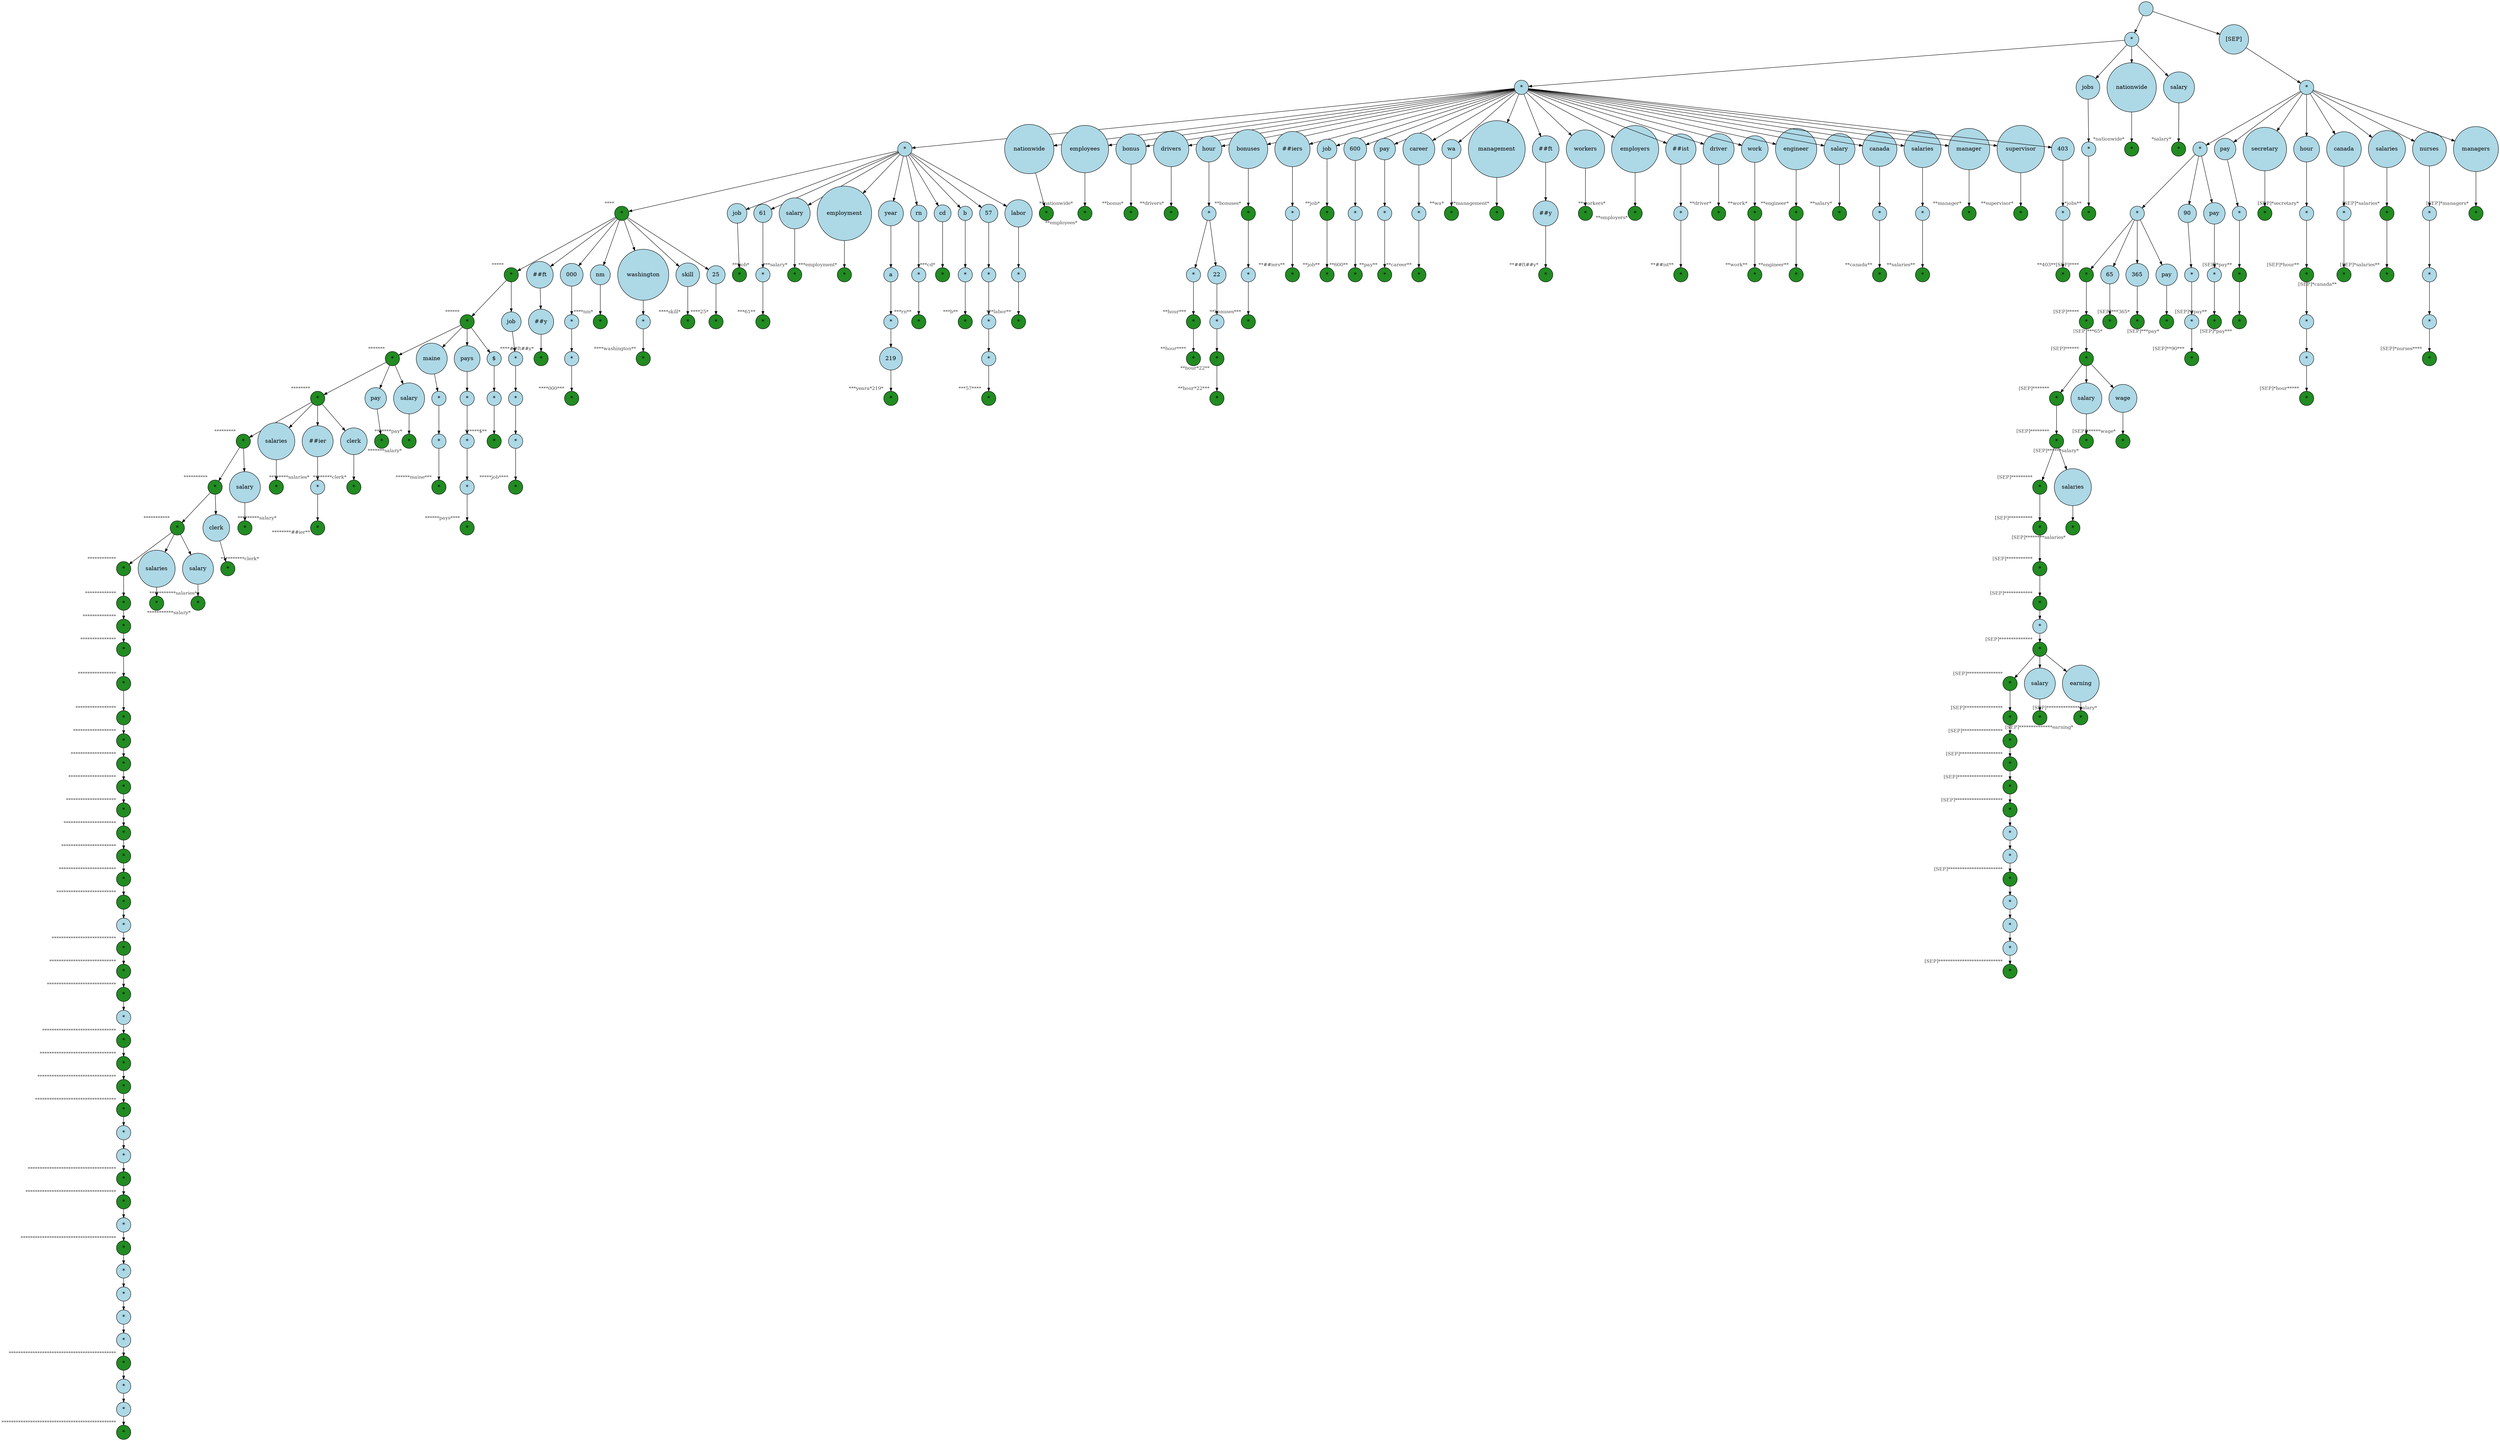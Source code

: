 digraph {
graph [
  nodesep=0.25,
  ranksep=0.3,
  splines=line
];
node [
  style=filled,
  fillcolor=lightblue,
  shape=circle
];
edge [
  arrowsize=0.8,
  color=black
];

94165189569744 [
  label=""
];
94165189609096 [
  label="*"
];
140289714291408 [
  label="*"
];
140289714299376 [
  label="*"
];
140289714306144 [
  label="*"
  xlabel=<<FONT COLOR="grey25" POINT-SIZE="12">****</FONT>>
  fillcolor="forestgreen"
  color="black"
];
140289714305424 [
  label="*"
  xlabel=<<FONT COLOR="grey25" POINT-SIZE="12">*****</FONT>>
  fillcolor="forestgreen"
  color="black"
];
140289714304368 [
  label="*"
  xlabel=<<FONT COLOR="grey25" POINT-SIZE="12">******</FONT>>
  fillcolor="forestgreen"
  color="black"
];
140289714303984 [
  label="*"
  xlabel=<<FONT COLOR="grey25" POINT-SIZE="12">*******</FONT>>
  fillcolor="forestgreen"
  color="black"
];
140291429472560 [
  label="*"
  xlabel=<<FONT COLOR="grey25" POINT-SIZE="12">********</FONT>>
  fillcolor="forestgreen"
  color="black"
];
140291429471216 [
  label="*"
  xlabel=<<FONT COLOR="grey25" POINT-SIZE="12">*********</FONT>>
  fillcolor="forestgreen"
  color="black"
];
140291429470704 [
  label="*"
  xlabel=<<FONT COLOR="grey25" POINT-SIZE="12">**********</FONT>>
  fillcolor="forestgreen"
  color="black"
];
140291429472240 [
  label="*"
  xlabel=<<FONT COLOR="grey25" POINT-SIZE="12">***********</FONT>>
  fillcolor="forestgreen"
  color="black"
];
140291429471728 [
  label="*"
  xlabel=<<FONT COLOR="grey25" POINT-SIZE="12">************</FONT>>
  fillcolor="forestgreen"
  color="black"
];
140291429467632 [
  label="*"
  xlabel=<<FONT COLOR="grey25" POINT-SIZE="12">*************</FONT>>
  fillcolor="forestgreen"
  color="black"
];
140291429468784 [
  label="*"
  xlabel=<<FONT COLOR="grey25" POINT-SIZE="12">**************</FONT>>
  fillcolor="forestgreen"
  color="black"
];
140291429470640 [
  label="*"
  xlabel=<<FONT COLOR="grey25" POINT-SIZE="12">***************</FONT>>
  fillcolor="forestgreen"
  color="black"
];
140291429475184 [
  label="*"
  xlabel=<<FONT COLOR="grey25" POINT-SIZE="12">****************</FONT>>
  fillcolor="forestgreen"
  color="black"
];
140291429481520 [
  label="*"
  xlabel=<<FONT COLOR="grey25" POINT-SIZE="12">*****************</FONT>>
  fillcolor="forestgreen"
  color="black"
];
140291429477104 [
  label="*"
  xlabel=<<FONT COLOR="grey25" POINT-SIZE="12">******************</FONT>>
  fillcolor="forestgreen"
  color="black"
];
140291429472048 [
  label="*"
  xlabel=<<FONT COLOR="grey25" POINT-SIZE="12">*******************</FONT>>
  fillcolor="forestgreen"
  color="black"
];
140291429476528 [
  label="*"
  xlabel=<<FONT COLOR="grey25" POINT-SIZE="12">********************</FONT>>
  fillcolor="forestgreen"
  color="black"
];
140291429475504 [
  label="*"
  xlabel=<<FONT COLOR="grey25" POINT-SIZE="12">*********************</FONT>>
  fillcolor="forestgreen"
  color="black"
];
140291429466608 [
  label="*"
  xlabel=<<FONT COLOR="grey25" POINT-SIZE="12">**********************</FONT>>
  fillcolor="forestgreen"
  color="black"
];
140291429469936 [
  label="*"
  xlabel=<<FONT COLOR="grey25" POINT-SIZE="12">***********************</FONT>>
  fillcolor="forestgreen"
  color="black"
];
140289730787600 [
  label="*"
  xlabel=<<FONT COLOR="grey25" POINT-SIZE="12">************************</FONT>>
  fillcolor="forestgreen"
  color="black"
];
140289730780240 [
  label="*"
  xlabel=<<FONT COLOR="grey25" POINT-SIZE="12">*************************</FONT>>
  fillcolor="forestgreen"
  color="black"
];
140289730779520 [
  label="*"
];
140289730774880 [
  label="*"
  xlabel=<<FONT COLOR="grey25" POINT-SIZE="12">***************************</FONT>>
  fillcolor="forestgreen"
  color="black"
];
140289730776800 [
  label="*"
  xlabel=<<FONT COLOR="grey25" POINT-SIZE="12">****************************</FONT>>
  fillcolor="forestgreen"
  color="black"
];
140289730781040 [
  label="*"
  xlabel=<<FONT COLOR="grey25" POINT-SIZE="12">*****************************</FONT>>
  fillcolor="forestgreen"
  color="black"
];
140289730775520 [
  label="*"
];
140289730786400 [
  label="*"
  xlabel=<<FONT COLOR="grey25" POINT-SIZE="12">*******************************</FONT>>
  fillcolor="forestgreen"
  color="black"
];
140289730774400 [
  label="*"
  xlabel=<<FONT COLOR="grey25" POINT-SIZE="12">********************************</FONT>>
  fillcolor="forestgreen"
  color="black"
];
140289730775040 [
  label="*"
  xlabel=<<FONT COLOR="grey25" POINT-SIZE="12">*********************************</FONT>>
  fillcolor="forestgreen"
  color="black"
];
140289730782000 [
  label="*"
  xlabel=<<FONT COLOR="grey25" POINT-SIZE="12">**********************************</FONT>>
  fillcolor="forestgreen"
  color="black"
];
140289730779200 [
  label="*"
];
140289730783120 [
  label="*"
];
140289730785360 [
  label="*"
  xlabel=<<FONT COLOR="grey25" POINT-SIZE="12">*************************************</FONT>>
  fillcolor="forestgreen"
  color="black"
];
140289730784240 [
  label="*"
  xlabel=<<FONT COLOR="grey25" POINT-SIZE="12">**************************************</FONT>>
  fillcolor="forestgreen"
  color="black"
];
140289730777120 [
  label="*"
];
140289711103728 [
  label="*"
  xlabel=<<FONT COLOR="grey25" POINT-SIZE="12">****************************************</FONT>>
  fillcolor="forestgreen"
  color="black"
];
140289711100944 [
  label="*"
];
140289711108528 [
  label="*"
];
140289711108720 [
  label="*"
];
140289711101616 [
  label="*"
];
140289711107760 [
  label="*"
  xlabel=<<FONT COLOR="grey25" POINT-SIZE="12">*********************************************</FONT>>
  fillcolor="forestgreen"
  color="black"
];
140289711106992 [
  label="*"
];
140289711099984 [
  label="*"
];
140289711102096 [
  label="*"
  xlabel=<<FONT COLOR="grey25" POINT-SIZE="12">************************************************</FONT>>
  fillcolor="forestgreen"
  color="black"
];
140291429472944 [
  label="salaries"
];
140291429478448 [
  label="*"
  xlabel=<<FONT COLOR="grey25" POINT-SIZE="12">***********salaries*</FONT>>
  fillcolor="forestgreen"
  color="black"
];
140291429468848 [
  label="salary"
];
140291429472880 [
  label="*"
  xlabel=<<FONT COLOR="grey25" POINT-SIZE="12">***********salary*</FONT>>
  fillcolor="forestgreen"
  color="black"
];
140291429475952 [
  label="clerk"
];
140291429472112 [
  label="*"
  xlabel=<<FONT COLOR="grey25" POINT-SIZE="12">**********clerk*</FONT>>
  fillcolor="forestgreen"
  color="black"
];
140291429468912 [
  label="salary"
];
140291429482224 [
  label="*"
  xlabel=<<FONT COLOR="grey25" POINT-SIZE="12">*********salary*</FONT>>
  fillcolor="forestgreen"
  color="black"
];
140291429481456 [
  label="salaries"
];
140291429471856 [
  label="*"
  xlabel=<<FONT COLOR="grey25" POINT-SIZE="12">********salaries*</FONT>>
  fillcolor="forestgreen"
  color="black"
];
140291429472304 [
  label="##ier"
];
140291429473200 [
  label="*"
];
140291429468976 [
  label="*"
  xlabel=<<FONT COLOR="grey25" POINT-SIZE="12">********##ier**</FONT>>
  fillcolor="forestgreen"
  color="black"
];
140291429470064 [
  label="clerk"
];
140291429470256 [
  label="*"
  xlabel=<<FONT COLOR="grey25" POINT-SIZE="12">********clerk*</FONT>>
  fillcolor="forestgreen"
  color="black"
];
140291429478896 [
  label="pay"
];
140291429474224 [
  label="*"
  xlabel=<<FONT COLOR="grey25" POINT-SIZE="12">*******pay*</FONT>>
  fillcolor="forestgreen"
  color="black"
];
140291429467568 [
  label="salary"
];
140291429466224 [
  label="*"
  xlabel=<<FONT COLOR="grey25" POINT-SIZE="12">*******salary*</FONT>>
  fillcolor="forestgreen"
  color="black"
];
140291429477872 [
  label="maine"
];
140291429474096 [
  label="*"
];
140291429470448 [
  label="*"
];
140291429476400 [
  label="*"
  xlabel=<<FONT COLOR="grey25" POINT-SIZE="12">******maine***</FONT>>
  fillcolor="forestgreen"
  color="black"
];
140291429472496 [
  label="pays"
];
140291429478256 [
  label="*"
];
140291429482160 [
  label="*"
];
140291429473264 [
  label="*"
];
140291429476592 [
  label="*"
  xlabel=<<FONT COLOR="grey25" POINT-SIZE="12">******pays****</FONT>>
  fillcolor="forestgreen"
  color="black"
];
140291434541632 [
  label="$"
];
140291429474672 [
  label="*"
];
140291429480816 [
  label="*"
  xlabel=<<FONT COLOR="grey25" POINT-SIZE="12">******$**</FONT>>
  fillcolor="forestgreen"
  color="black"
];
140291429471920 [
  label="job"
];
140291429475376 [
  label="*"
];
140291429467440 [
  label="*"
];
140291429481008 [
  label="*"
];
140291429472368 [
  label="*"
  xlabel=<<FONT COLOR="grey25" POINT-SIZE="12">*****job****</FONT>>
  fillcolor="forestgreen"
  color="black"
];
140291429477296 [
  label="##ft"
];
140291429467888 [
  label="##y"
];
140291429476144 [
  label="*"
  xlabel=<<FONT COLOR="grey25" POINT-SIZE="12">****##ft##y*</FONT>>
  fillcolor="forestgreen"
  color="black"
];
140291434529056 [
  label="000"
];
140291429471600 [
  label="*"
];
140291429466160 [
  label="*"
];
140291429474352 [
  label="*"
  xlabel=<<FONT COLOR="grey25" POINT-SIZE="12">****000***</FONT>>
  fillcolor="forestgreen"
  color="black"
];
140291434533904 [
  label="nm"
];
140291434540768 [
  label="*"
  xlabel=<<FONT COLOR="grey25" POINT-SIZE="12">****nm*</FONT>>
  fillcolor="forestgreen"
  color="black"
];
140291429478704 [
  label="washington"
];
140291429469808 [
  label="*"
];
140291429470960 [
  label="*"
  xlabel=<<FONT COLOR="grey25" POINT-SIZE="12">****washington**</FONT>>
  fillcolor="forestgreen"
  color="black"
];
140291429482352 [
  label="skill"
];
140291434686448 [
  label="*"
  xlabel=<<FONT COLOR="grey25" POINT-SIZE="12">****skill*</FONT>>
  fillcolor="forestgreen"
  color="black"
];
140291434537552 [
  label="25"
];
140291434535728 [
  label="*"
  xlabel=<<FONT COLOR="grey25" POINT-SIZE="12">****25*</FONT>>
  fillcolor="forestgreen"
  color="black"
];
140289714291312 [
  label="job"
];
140291434535008 [
  label="*"
  xlabel=<<FONT COLOR="grey25" POINT-SIZE="12">***job*</FONT>>
  fillcolor="forestgreen"
  color="black"
];
140291434541056 [
  label="61"
];
140291434536400 [
  label="*"
];
140291434531552 [
  label="*"
  xlabel=<<FONT COLOR="grey25" POINT-SIZE="12">***61**</FONT>>
  fillcolor="forestgreen"
  color="black"
];
140291434678192 [
  label="salary"
];
140291434687920 [
  label="*"
  xlabel=<<FONT COLOR="grey25" POINT-SIZE="12">***salary*</FONT>>
  fillcolor="forestgreen"
  color="black"
];
140291434682608 [
  label="employment"
];
140291434680816 [
  label="*"
  xlabel=<<FONT COLOR="grey25" POINT-SIZE="12">***employment*</FONT>>
  fillcolor="forestgreen"
  color="black"
];
140290928857360 [
  label="year"
];
140291434688496 [
  label="a"
];
140291434678896 [
  label="*"
];
140291434690928 [
  label="219"
];
140291434686896 [
  label="*"
  xlabel=<<FONT COLOR="grey25" POINT-SIZE="12">***yeara*219*</FONT>>
  fillcolor="forestgreen"
  color="black"
];
140290928856976 [
  label="rn"
];
140290928866960 [
  label="*"
];
140290928863024 [
  label="*"
  xlabel=<<FONT COLOR="grey25" POINT-SIZE="12">***rn**</FONT>>
  fillcolor="forestgreen"
  color="black"
];
140290928869264 [
  label="cd"
];
140290928866240 [
  label="*"
  xlabel=<<FONT COLOR="grey25" POINT-SIZE="12">***cd*</FONT>>
  fillcolor="forestgreen"
  color="black"
];
140290928863888 [
  label="b"
];
140290928854288 [
  label="*"
];
140290928853664 [
  label="*"
  xlabel=<<FONT COLOR="grey25" POINT-SIZE="12">***b**</FONT>>
  fillcolor="forestgreen"
  color="black"
];
140290928854528 [
  label="57"
];
140290928858128 [
  label="*"
];
140290928868928 [
  label="*"
];
140291434678640 [
  label="*"
];
140291434676528 [
  label="*"
  xlabel=<<FONT COLOR="grey25" POINT-SIZE="12">***57****</FONT>>
  fillcolor="forestgreen"
  color="black"
];
140291434689200 [
  label="labor"
];
140291434677168 [
  label="*"
];
140291434682096 [
  label="*"
  xlabel=<<FONT COLOR="grey25" POINT-SIZE="12">***labor**</FONT>>
  fillcolor="forestgreen"
  color="black"
];
140291434678576 [
  label="nationwide"
];
140291434683184 [
  label="*"
  xlabel=<<FONT COLOR="grey25" POINT-SIZE="12">**nationwide*</FONT>>
  fillcolor="forestgreen"
  color="black"
];
140291434677232 [
  label="employees"
];
140291434688240 [
  label="*"
  xlabel=<<FONT COLOR="grey25" POINT-SIZE="12">**employees*</FONT>>
  fillcolor="forestgreen"
  color="black"
];
140290928862640 [
  label="bonus"
];
140291434676720 [
  label="*"
  xlabel=<<FONT COLOR="grey25" POINT-SIZE="12">**bonus*</FONT>>
  fillcolor="forestgreen"
  color="black"
];
140291434681456 [
  label="drivers"
];
140291434678000 [
  label="*"
  xlabel=<<FONT COLOR="grey25" POINT-SIZE="12">**drivers*</FONT>>
  fillcolor="forestgreen"
  color="black"
];
140290928864896 [
  label="hour"
];
140290928861344 [
  label="*"
];
140291434686640 [
  label="*"
];
140291434681776 [
  label="*"
  xlabel=<<FONT COLOR="grey25" POINT-SIZE="12">**hour***</FONT>>
  fillcolor="forestgreen"
  color="black"
];
140291434684848 [
  label="*"
  xlabel=<<FONT COLOR="grey25" POINT-SIZE="12">**hour****</FONT>>
  fillcolor="forestgreen"
  color="black"
];
140291434685424 [
  label="22"
];
140291434687536 [
  label="*"
];
140291434687664 [
  label="*"
  xlabel=<<FONT COLOR="grey25" POINT-SIZE="12">**hour*22**</FONT>>
  fillcolor="forestgreen"
  color="black"
];
140291434686128 [
  label="*"
  xlabel=<<FONT COLOR="grey25" POINT-SIZE="12">**hour*22***</FONT>>
  fillcolor="forestgreen"
  color="black"
];
140291434678960 [
  label="bonuses"
];
140291434680752 [
  label="*"
  xlabel=<<FONT COLOR="grey25" POINT-SIZE="12">**bonuses*</FONT>>
  fillcolor="forestgreen"
  color="black"
];
140291434691568 [
  label="*"
];
140291434691632 [
  label="*"
  xlabel=<<FONT COLOR="grey25" POINT-SIZE="12">**bonuses***</FONT>>
  fillcolor="forestgreen"
  color="black"
];
140291434692400 [
  label="##iers"
];
140291434683440 [
  label="*"
];
140291434682992 [
  label="*"
  xlabel=<<FONT COLOR="grey25" POINT-SIZE="12">**##iers**</FONT>>
  fillcolor="forestgreen"
  color="black"
];
140290928859712 [
  label="job"
];
140290928868256 [
  label="*"
  xlabel=<<FONT COLOR="grey25" POINT-SIZE="12">**job*</FONT>>
  fillcolor="forestgreen"
  color="black"
];
140290928859616 [
  label="*"
  xlabel=<<FONT COLOR="grey25" POINT-SIZE="12">**job**</FONT>>
  fillcolor="forestgreen"
  color="black"
];
140290928868160 [
  label="600"
];
140290928855440 [
  label="*"
];
140290928854480 [
  label="*"
  xlabel=<<FONT COLOR="grey25" POINT-SIZE="12">**600**</FONT>>
  fillcolor="forestgreen"
  color="black"
];
140290928854240 [
  label="pay"
];
140290928861776 [
  label="*"
];
140290928858176 [
  label="*"
  xlabel=<<FONT COLOR="grey25" POINT-SIZE="12">**pay**</FONT>>
  fillcolor="forestgreen"
  color="black"
];
140291434690608 [
  label="career"
];
140291434688560 [
  label="*"
];
140291434678832 [
  label="*"
  xlabel=<<FONT COLOR="grey25" POINT-SIZE="12">**career**</FONT>>
  fillcolor="forestgreen"
  color="black"
];
140290928862256 [
  label="wa"
];
140290928865040 [
  label="*"
  xlabel=<<FONT COLOR="grey25" POINT-SIZE="12">**wa*</FONT>>
  fillcolor="forestgreen"
  color="black"
];
140291434685680 [
  label="management"
];
140291434684272 [
  label="*"
  xlabel=<<FONT COLOR="grey25" POINT-SIZE="12">**management*</FONT>>
  fillcolor="forestgreen"
  color="black"
];
140290928855056 [
  label="##ft"
];
140291434688432 [
  label="##y"
];
140291434683248 [
  label="*"
  xlabel=<<FONT COLOR="grey25" POINT-SIZE="12">**##ft##y*</FONT>>
  fillcolor="forestgreen"
  color="black"
];
140291434689392 [
  label="workers"
];
140291434686064 [
  label="*"
  xlabel=<<FONT COLOR="grey25" POINT-SIZE="12">**workers*</FONT>>
  fillcolor="forestgreen"
  color="black"
];
140291434677040 [
  label="employers"
];
140291434679984 [
  label="*"
  xlabel=<<FONT COLOR="grey25" POINT-SIZE="12">**employers*</FONT>>
  fillcolor="forestgreen"
  color="black"
];
140290928856832 [
  label="##ist"
];
140291434685296 [
  label="*"
];
140291434686576 [
  label="*"
  xlabel=<<FONT COLOR="grey25" POINT-SIZE="12">**##ist**</FONT>>
  fillcolor="forestgreen"
  color="black"
];
140291434687792 [
  label="driver"
];
140291434691952 [
  label="*"
  xlabel=<<FONT COLOR="grey25" POINT-SIZE="12">**driver*</FONT>>
  fillcolor="forestgreen"
  color="black"
];
140290928861488 [
  label="work"
];
140290928859664 [
  label="*"
  xlabel=<<FONT COLOR="grey25" POINT-SIZE="12">**work*</FONT>>
  fillcolor="forestgreen"
  color="black"
];
140291434692272 [
  label="*"
  xlabel=<<FONT COLOR="grey25" POINT-SIZE="12">**work**</FONT>>
  fillcolor="forestgreen"
  color="black"
];
140291434681008 [
  label="engineer"
];
140291434691504 [
  label="*"
  xlabel=<<FONT COLOR="grey25" POINT-SIZE="12">**engineer*</FONT>>
  fillcolor="forestgreen"
  color="black"
];
140291434680496 [
  label="*"
  xlabel=<<FONT COLOR="grey25" POINT-SIZE="12">**engineer**</FONT>>
  fillcolor="forestgreen"
  color="black"
];
140291434687152 [
  label="salary"
];
140291434679408 [
  label="*"
  xlabel=<<FONT COLOR="grey25" POINT-SIZE="12">**salary*</FONT>>
  fillcolor="forestgreen"
  color="black"
];
140291434691120 [
  label="canada"
];
140291434688048 [
  label="*"
];
140291434348016 [
  label="*"
  xlabel=<<FONT COLOR="grey25" POINT-SIZE="12">**canada**</FONT>>
  fillcolor="forestgreen"
  color="black"
];
140291434336048 [
  label="salaries"
];
140291434334192 [
  label="*"
];
140291434332784 [
  label="*"
  xlabel=<<FONT COLOR="grey25" POINT-SIZE="12">**salaries**</FONT>>
  fillcolor="forestgreen"
  color="black"
];
140291434332720 [
  label="manager"
];
140291434343536 [
  label="*"
  xlabel=<<FONT COLOR="grey25" POINT-SIZE="12">**manager*</FONT>>
  fillcolor="forestgreen"
  color="black"
];
140291434339568 [
  label="supervisor"
];
140291434346160 [
  label="*"
  xlabel=<<FONT COLOR="grey25" POINT-SIZE="12">**supervisor*</FONT>>
  fillcolor="forestgreen"
  color="black"
];
140291436032288 [
  label="403"
];
140291436027728 [
  label="*"
];
140291436035312 [
  label="*"
  xlabel=<<FONT COLOR="grey25" POINT-SIZE="12">**403**</FONT>>
  fillcolor="forestgreen"
  color="black"
];
140289714304560 [
  label="jobs"
];
140291436024752 [
  label="*"
];
140291436028832 [
  label="*"
  xlabel=<<FONT COLOR="grey25" POINT-SIZE="12">*jobs**</FONT>>
  fillcolor="forestgreen"
  color="black"
];
140291434342320 [
  label="nationwide"
];
140291434344432 [
  label="*"
  xlabel=<<FONT COLOR="grey25" POINT-SIZE="12">*nationwide*</FONT>>
  fillcolor="forestgreen"
  color="black"
];
140291436028640 [
  label="salary"
];
140291434347248 [
  label="*"
  xlabel=<<FONT COLOR="grey25" POINT-SIZE="12">*salary*</FONT>>
  fillcolor="forestgreen"
  color="black"
];
140291435088896 [
  label="[SEP]"
];
140291436020912 [
  label="*"
];
140291436022640 [
  label="*"
];
140291434334256 [
  label="*"
];
140291434347056 [
  label="*"
  xlabel=<<FONT COLOR="grey25" POINT-SIZE="12">[SEP]****</FONT>>
  fillcolor="forestgreen"
  color="black"
];
140291434335600 [
  label="*"
  xlabel=<<FONT COLOR="grey25" POINT-SIZE="12">[SEP]*****</FONT>>
  fillcolor="forestgreen"
  color="black"
];
140291434339440 [
  label="*"
  xlabel=<<FONT COLOR="grey25" POINT-SIZE="12">[SEP]******</FONT>>
  fillcolor="forestgreen"
  color="black"
];
140291434343984 [
  label="*"
  xlabel=<<FONT COLOR="grey25" POINT-SIZE="12">[SEP]*******</FONT>>
  fillcolor="forestgreen"
  color="black"
];
140291434342192 [
  label="*"
  xlabel=<<FONT COLOR="grey25" POINT-SIZE="12">[SEP]********</FONT>>
  fillcolor="forestgreen"
  color="black"
];
140291434338544 [
  label="*"
  xlabel=<<FONT COLOR="grey25" POINT-SIZE="12">[SEP]*********</FONT>>
  fillcolor="forestgreen"
  color="black"
];
140291434338224 [
  label="*"
  xlabel=<<FONT COLOR="grey25" POINT-SIZE="12">[SEP]**********</FONT>>
  fillcolor="forestgreen"
  color="black"
];
140291434338480 [
  label="*"
  xlabel=<<FONT COLOR="grey25" POINT-SIZE="12">[SEP]***********</FONT>>
  fillcolor="forestgreen"
  color="black"
];
140291434340848 [
  label="*"
  xlabel=<<FONT COLOR="grey25" POINT-SIZE="12">[SEP]************</FONT>>
  fillcolor="forestgreen"
  color="black"
];
140291434335472 [
  label="*"
];
140291434347184 [
  label="*"
  xlabel=<<FONT COLOR="grey25" POINT-SIZE="12">[SEP]**************</FONT>>
  fillcolor="forestgreen"
  color="black"
];
140291434346480 [
  label="*"
  xlabel=<<FONT COLOR="grey25" POINT-SIZE="12">[SEP]***************</FONT>>
  fillcolor="forestgreen"
  color="black"
];
140291434340912 [
  label="*"
  xlabel=<<FONT COLOR="grey25" POINT-SIZE="12">[SEP]****************</FONT>>
  fillcolor="forestgreen"
  color="black"
];
140291434340208 [
  label="*"
  xlabel=<<FONT COLOR="grey25" POINT-SIZE="12">[SEP]*****************</FONT>>
  fillcolor="forestgreen"
  color="black"
];
140291434340080 [
  label="*"
  xlabel=<<FONT COLOR="grey25" POINT-SIZE="12">[SEP]******************</FONT>>
  fillcolor="forestgreen"
  color="black"
];
140289730782160 [
  label="*"
  xlabel=<<FONT COLOR="grey25" POINT-SIZE="12">[SEP]*******************</FONT>>
  fillcolor="forestgreen"
  color="black"
];
140289730777920 [
  label="*"
  xlabel=<<FONT COLOR="grey25" POINT-SIZE="12">[SEP]********************</FONT>>
  fillcolor="forestgreen"
  color="black"
];
140289730786480 [
  label="*"
];
140289730783280 [
  label="*"
];
140289730783760 [
  label="*"
  xlabel=<<FONT COLOR="grey25" POINT-SIZE="12">[SEP]***********************</FONT>>
  fillcolor="forestgreen"
  color="black"
];
140289730786560 [
  label="*"
];
140289730782640 [
  label="*"
];
140289730787840 [
  label="*"
];
140289730783920 [
  label="*"
  xlabel=<<FONT COLOR="grey25" POINT-SIZE="12">[SEP]***************************</FONT>>
  fillcolor="forestgreen"
  color="black"
];
140291954621648 [
  label="salary"
];
140291954616448 [
  label="*"
  xlabel=<<FONT COLOR="grey25" POINT-SIZE="12">[SEP]**************salary*</FONT>>
  fillcolor="forestgreen"
  color="black"
];
140291954612608 [
  label="earning"
];
140289730774800 [
  label="*"
  xlabel=<<FONT COLOR="grey25" POINT-SIZE="12">[SEP]**************earning*</FONT>>
  fillcolor="forestgreen"
  color="black"
];
140291434333104 [
  label="salaries"
];
140291434333808 [
  label="*"
  xlabel=<<FONT COLOR="grey25" POINT-SIZE="12">[SEP]********salaries*</FONT>>
  fillcolor="forestgreen"
  color="black"
];
140291434335408 [
  label="salary"
];
140291434343280 [
  label="*"
  xlabel=<<FONT COLOR="grey25" POINT-SIZE="12">[SEP]******salary*</FONT>>
  fillcolor="forestgreen"
  color="black"
];
140291434333872 [
  label="wage"
];
140291434339184 [
  label="*"
  xlabel=<<FONT COLOR="grey25" POINT-SIZE="12">[SEP]******wage*</FONT>>
  fillcolor="forestgreen"
  color="black"
];
140291434341936 [
  label="65"
];
140291434342000 [
  label="*"
  xlabel=<<FONT COLOR="grey25" POINT-SIZE="12">[SEP]***65*</FONT>>
  fillcolor="forestgreen"
  color="black"
];
140291434346352 [
  label="365"
];
140291434345776 [
  label="*"
  xlabel=<<FONT COLOR="grey25" POINT-SIZE="12">[SEP]***365*</FONT>>
  fillcolor="forestgreen"
  color="black"
];
140291434345136 [
  label="pay"
];
140291434339248 [
  label="*"
  xlabel=<<FONT COLOR="grey25" POINT-SIZE="12">[SEP]***pay*</FONT>>
  fillcolor="forestgreen"
  color="black"
];
140291434342512 [
  label="90"
];
140291434335536 [
  label="*"
];
140291434338864 [
  label="*"
];
140291434342384 [
  label="*"
  xlabel=<<FONT COLOR="grey25" POINT-SIZE="12">[SEP]**90***</FONT>>
  fillcolor="forestgreen"
  color="black"
];
140291434343792 [
  label="pay"
];
140291434345392 [
  label="*"
];
140291434343728 [
  label="*"
  xlabel=<<FONT COLOR="grey25" POINT-SIZE="12">[SEP]**pay**</FONT>>
  fillcolor="forestgreen"
  color="black"
];
140291434332912 [
  label="pay"
];
140291434347568 [
  label="*"
];
140291434335728 [
  label="*"
  xlabel=<<FONT COLOR="grey25" POINT-SIZE="12">[SEP]*pay**</FONT>>
  fillcolor="forestgreen"
  color="black"
];
140291434344624 [
  label="*"
  xlabel=<<FONT COLOR="grey25" POINT-SIZE="12">[SEP]*pay***</FONT>>
  fillcolor="forestgreen"
  color="black"
];
140291434337648 [
  label="secretary"
];
140291434346928 [
  label="*"
  xlabel=<<FONT COLOR="grey25" POINT-SIZE="12">[SEP]*secretary*</FONT>>
  fillcolor="forestgreen"
  color="black"
];
140291434332400 [
  label="hour"
];
140291434344112 [
  label="*"
];
140291434342960 [
  label="*"
  xlabel=<<FONT COLOR="grey25" POINT-SIZE="12">[SEP]*hour**</FONT>>
  fillcolor="forestgreen"
  color="black"
];
140291434347312 [
  label="*"
];
140291434343216 [
  label="*"
];
140291434343920 [
  label="*"
  xlabel=<<FONT COLOR="grey25" POINT-SIZE="12">[SEP]*hour*****</FONT>>
  fillcolor="forestgreen"
  color="black"
];
140291434345328 [
  label="canada"
];
140291434346672 [
  label="*"
];
140291434334000 [
  label="*"
  xlabel=<<FONT COLOR="grey25" POINT-SIZE="12">[SEP]*canada**</FONT>>
  fillcolor="forestgreen"
  color="black"
];
140291434347888 [
  label="salaries"
];
140291434343664 [
  label="*"
  xlabel=<<FONT COLOR="grey25" POINT-SIZE="12">[SEP]*salaries*</FONT>>
  fillcolor="forestgreen"
  color="black"
];
140291434343600 [
  label="*"
  xlabel=<<FONT COLOR="grey25" POINT-SIZE="12">[SEP]*salaries**</FONT>>
  fillcolor="forestgreen"
  color="black"
];
140291434338736 [
  label="nurses"
];
140291434345904 [
  label="*"
];
140291434332592 [
  label="*"
];
140291434344816 [
  label="*"
];
140291434339952 [
  label="*"
  xlabel=<<FONT COLOR="grey25" POINT-SIZE="12">[SEP]*nurses****</FONT>>
  fillcolor="forestgreen"
  color="black"
];
140291434333168 [
  label="managers"
];
140291433593392 [
  label="*"
  xlabel=<<FONT COLOR="grey25" POINT-SIZE="12">[SEP]*managers*</FONT>>
  fillcolor="forestgreen"
  color="black"
];
140289711099984 -> 140289711102096 [

];
140289711106992 -> 140289711099984 [

];
140289711107760 -> 140289711106992 [

];
140289711101616 -> 140289711107760 [

];
140289711108720 -> 140289711101616 [

];
140289711108528 -> 140289711108720 [

];
140289711100944 -> 140289711108528 [

];
140289711103728 -> 140289711100944 [

];
140289730777120 -> 140289711103728 [

];
140289730784240 -> 140289730777120 [

];
140289730785360 -> 140289730784240 [

];
140289730783120 -> 140289730785360 [

];
140289730779200 -> 140289730783120 [

];
140289730782000 -> 140289730779200 [

];
140289730775040 -> 140289730782000 [

];
140289730774400 -> 140289730775040 [

];
140289730786400 -> 140289730774400 [

];
140289730775520 -> 140289730786400 [

];
140289730781040 -> 140289730775520 [

];
140289730776800 -> 140289730781040 [

];
140289730774880 -> 140289730776800 [

];
140289730779520 -> 140289730774880 [

];
140289730780240 -> 140289730779520 [

];
140289730787600 -> 140289730780240 [

];
140291429469936 -> 140289730787600 [

];
140291429466608 -> 140291429469936 [

];
140291429475504 -> 140291429466608 [

];
140291429476528 -> 140291429475504 [

];
140291429472048 -> 140291429476528 [

];
140291429477104 -> 140291429472048 [

];
140291429481520 -> 140291429477104 [

];
140291429475184 -> 140291429481520 [

];
140291429470640 -> 140291429475184 [

];
140291429468784 -> 140291429470640 [

];
140291429467632 -> 140291429468784 [

];
140291429471728 -> 140291429467632 [

];
140291429472240 -> 140291429471728 [

];
140291429472944 -> 140291429478448 [

];
140291429472240 -> 140291429472944 [

];
140291429468848 -> 140291429472880 [

];
140291429472240 -> 140291429468848 [

];
140291429470704 -> 140291429472240 [

];
140291429475952 -> 140291429472112 [

];
140291429470704 -> 140291429475952 [

];
140291429471216 -> 140291429470704 [

];
140291429468912 -> 140291429482224 [

];
140291429471216 -> 140291429468912 [

];
140291429472560 -> 140291429471216 [

];
140291429481456 -> 140291429471856 [

];
140291429472560 -> 140291429481456 [

];
140291429473200 -> 140291429468976 [

];
140291429472304 -> 140291429473200 [

];
140291429472560 -> 140291429472304 [

];
140291429470064 -> 140291429470256 [

];
140291429472560 -> 140291429470064 [

];
140289714303984 -> 140291429472560 [

];
140291429478896 -> 140291429474224 [

];
140289714303984 -> 140291429478896 [

];
140291429467568 -> 140291429466224 [

];
140289714303984 -> 140291429467568 [

];
140289714304368 -> 140289714303984 [

];
140291429470448 -> 140291429476400 [

];
140291429474096 -> 140291429470448 [

];
140291429477872 -> 140291429474096 [

];
140289714304368 -> 140291429477872 [

];
140291429473264 -> 140291429476592 [

];
140291429482160 -> 140291429473264 [

];
140291429478256 -> 140291429482160 [

];
140291429472496 -> 140291429478256 [

];
140289714304368 -> 140291429472496 [

];
140291429474672 -> 140291429480816 [

];
140291434541632 -> 140291429474672 [

];
140289714304368 -> 140291434541632 [

];
140289714305424 -> 140289714304368 [

];
140291429481008 -> 140291429472368 [

];
140291429467440 -> 140291429481008 [

];
140291429475376 -> 140291429467440 [

];
140291429471920 -> 140291429475376 [

];
140289714305424 -> 140291429471920 [

];
140289714306144 -> 140289714305424 [

];
140291429467888 -> 140291429476144 [

];
140291429477296 -> 140291429467888 [

];
140289714306144 -> 140291429477296 [

];
140291429466160 -> 140291429474352 [

];
140291429471600 -> 140291429466160 [

];
140291434529056 -> 140291429471600 [

];
140289714306144 -> 140291434529056 [

];
140291434533904 -> 140291434540768 [

];
140289714306144 -> 140291434533904 [

];
140291429469808 -> 140291429470960 [

];
140291429478704 -> 140291429469808 [

];
140289714306144 -> 140291429478704 [

];
140291429482352 -> 140291434686448 [

];
140289714306144 -> 140291429482352 [

];
140291434537552 -> 140291434535728 [

];
140289714306144 -> 140291434537552 [

];
140289714299376 -> 140289714306144 [

];
140289714291312 -> 140291434535008 [

];
140289714299376 -> 140289714291312 [

];
140291434536400 -> 140291434531552 [

];
140291434541056 -> 140291434536400 [

];
140289714299376 -> 140291434541056 [

];
140291434678192 -> 140291434687920 [

];
140289714299376 -> 140291434678192 [

];
140291434682608 -> 140291434680816 [

];
140289714299376 -> 140291434682608 [

];
140291434690928 -> 140291434686896 [

];
140291434678896 -> 140291434690928 [

];
140291434688496 -> 140291434678896 [

];
140290928857360 -> 140291434688496 [

];
140289714299376 -> 140290928857360 [

];
140290928866960 -> 140290928863024 [

];
140290928856976 -> 140290928866960 [

];
140289714299376 -> 140290928856976 [

];
140290928869264 -> 140290928866240 [

];
140289714299376 -> 140290928869264 [

];
140290928854288 -> 140290928853664 [

];
140290928863888 -> 140290928854288 [

];
140289714299376 -> 140290928863888 [

];
140291434678640 -> 140291434676528 [

];
140290928868928 -> 140291434678640 [

];
140290928858128 -> 140290928868928 [

];
140290928854528 -> 140290928858128 [

];
140289714299376 -> 140290928854528 [

];
140291434677168 -> 140291434682096 [

];
140291434689200 -> 140291434677168 [

];
140289714299376 -> 140291434689200 [

];
140289714291408 -> 140289714299376 [

];
140291434678576 -> 140291434683184 [

];
140289714291408 -> 140291434678576 [

];
140291434677232 -> 140291434688240 [

];
140289714291408 -> 140291434677232 [

];
140290928862640 -> 140291434676720 [

];
140289714291408 -> 140290928862640 [

];
140291434681456 -> 140291434678000 [

];
140289714291408 -> 140291434681456 [

];
140291434681776 -> 140291434684848 [

];
140291434686640 -> 140291434681776 [

];
140290928861344 -> 140291434686640 [

];
140291434687664 -> 140291434686128 [

];
140291434687536 -> 140291434687664 [

];
140291434685424 -> 140291434687536 [

];
140290928861344 -> 140291434685424 [

];
140290928864896 -> 140290928861344 [

];
140289714291408 -> 140290928864896 [

];
140291434691568 -> 140291434691632 [

];
140291434680752 -> 140291434691568 [

];
140291434678960 -> 140291434680752 [

];
140289714291408 -> 140291434678960 [

];
140291434683440 -> 140291434682992 [

];
140291434692400 -> 140291434683440 [

];
140289714291408 -> 140291434692400 [

];
140290928868256 -> 140290928859616 [

];
140290928859712 -> 140290928868256 [

];
140289714291408 -> 140290928859712 [

];
140290928855440 -> 140290928854480 [

];
140290928868160 -> 140290928855440 [

];
140289714291408 -> 140290928868160 [

];
140290928861776 -> 140290928858176 [

];
140290928854240 -> 140290928861776 [

];
140289714291408 -> 140290928854240 [

];
140291434688560 -> 140291434678832 [

];
140291434690608 -> 140291434688560 [

];
140289714291408 -> 140291434690608 [

];
140290928862256 -> 140290928865040 [

];
140289714291408 -> 140290928862256 [

];
140291434685680 -> 140291434684272 [

];
140289714291408 -> 140291434685680 [

];
140291434688432 -> 140291434683248 [

];
140290928855056 -> 140291434688432 [

];
140289714291408 -> 140290928855056 [

];
140291434689392 -> 140291434686064 [

];
140289714291408 -> 140291434689392 [

];
140291434677040 -> 140291434679984 [

];
140289714291408 -> 140291434677040 [

];
140291434685296 -> 140291434686576 [

];
140290928856832 -> 140291434685296 [

];
140289714291408 -> 140290928856832 [

];
140291434687792 -> 140291434691952 [

];
140289714291408 -> 140291434687792 [

];
140290928859664 -> 140291434692272 [

];
140290928861488 -> 140290928859664 [

];
140289714291408 -> 140290928861488 [

];
140291434691504 -> 140291434680496 [

];
140291434681008 -> 140291434691504 [

];
140289714291408 -> 140291434681008 [

];
140291434687152 -> 140291434679408 [

];
140289714291408 -> 140291434687152 [

];
140291434688048 -> 140291434348016 [

];
140291434691120 -> 140291434688048 [

];
140289714291408 -> 140291434691120 [

];
140291434334192 -> 140291434332784 [

];
140291434336048 -> 140291434334192 [

];
140289714291408 -> 140291434336048 [

];
140291434332720 -> 140291434343536 [

];
140289714291408 -> 140291434332720 [

];
140291434339568 -> 140291434346160 [

];
140289714291408 -> 140291434339568 [

];
140291436027728 -> 140291436035312 [

];
140291436032288 -> 140291436027728 [

];
140289714291408 -> 140291436032288 [

];
94165189609096 -> 140289714291408 [

];
140291436024752 -> 140291436028832 [

];
140289714304560 -> 140291436024752 [

];
94165189609096 -> 140289714304560 [

];
140291434342320 -> 140291434344432 [

];
94165189609096 -> 140291434342320 [

];
140291436028640 -> 140291434347248 [

];
94165189609096 -> 140291436028640 [

];
94165189569744 -> 94165189609096 [

];
140289730787840 -> 140289730783920 [

];
140289730782640 -> 140289730787840 [

];
140289730786560 -> 140289730782640 [

];
140289730783760 -> 140289730786560 [

];
140289730783280 -> 140289730783760 [

];
140289730786480 -> 140289730783280 [

];
140289730777920 -> 140289730786480 [

];
140289730782160 -> 140289730777920 [

];
140291434340080 -> 140289730782160 [

];
140291434340208 -> 140291434340080 [

];
140291434340912 -> 140291434340208 [

];
140291434346480 -> 140291434340912 [

];
140291434347184 -> 140291434346480 [

];
140291954621648 -> 140291954616448 [

];
140291434347184 -> 140291954621648 [

];
140291954612608 -> 140289730774800 [

];
140291434347184 -> 140291954612608 [

];
140291434335472 -> 140291434347184 [

];
140291434340848 -> 140291434335472 [

];
140291434338480 -> 140291434340848 [

];
140291434338224 -> 140291434338480 [

];
140291434338544 -> 140291434338224 [

];
140291434342192 -> 140291434338544 [

];
140291434333104 -> 140291434333808 [

];
140291434342192 -> 140291434333104 [

];
140291434343984 -> 140291434342192 [

];
140291434339440 -> 140291434343984 [

];
140291434335408 -> 140291434343280 [

];
140291434339440 -> 140291434335408 [

];
140291434333872 -> 140291434339184 [

];
140291434339440 -> 140291434333872 [

];
140291434335600 -> 140291434339440 [

];
140291434347056 -> 140291434335600 [

];
140291434334256 -> 140291434347056 [

];
140291434341936 -> 140291434342000 [

];
140291434334256 -> 140291434341936 [

];
140291434346352 -> 140291434345776 [

];
140291434334256 -> 140291434346352 [

];
140291434345136 -> 140291434339248 [

];
140291434334256 -> 140291434345136 [

];
140291436022640 -> 140291434334256 [

];
140291434338864 -> 140291434342384 [

];
140291434335536 -> 140291434338864 [

];
140291434342512 -> 140291434335536 [

];
140291436022640 -> 140291434342512 [

];
140291434345392 -> 140291434343728 [

];
140291434343792 -> 140291434345392 [

];
140291436022640 -> 140291434343792 [

];
140291436020912 -> 140291436022640 [

];
140291434335728 -> 140291434344624 [

];
140291434347568 -> 140291434335728 [

];
140291434332912 -> 140291434347568 [

];
140291436020912 -> 140291434332912 [

];
140291434337648 -> 140291434346928 [

];
140291436020912 -> 140291434337648 [

];
140291434343216 -> 140291434343920 [

];
140291434347312 -> 140291434343216 [

];
140291434342960 -> 140291434347312 [

];
140291434344112 -> 140291434342960 [

];
140291434332400 -> 140291434344112 [

];
140291436020912 -> 140291434332400 [

];
140291434346672 -> 140291434334000 [

];
140291434345328 -> 140291434346672 [

];
140291436020912 -> 140291434345328 [

];
140291434343664 -> 140291434343600 [

];
140291434347888 -> 140291434343664 [

];
140291436020912 -> 140291434347888 [

];
140291434344816 -> 140291434339952 [

];
140291434332592 -> 140291434344816 [

];
140291434345904 -> 140291434332592 [

];
140291434338736 -> 140291434345904 [

];
140291436020912 -> 140291434338736 [

];
140291434333168 -> 140291433593392 [

];
140291436020912 -> 140291434333168 [

];
140291435088896 -> 140291436020912 [

];
94165189569744 -> 140291435088896 [

];
}